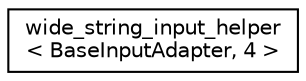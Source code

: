 digraph "Graphical Class Hierarchy"
{
 // LATEX_PDF_SIZE
  edge [fontname="Helvetica",fontsize="10",labelfontname="Helvetica",labelfontsize="10"];
  node [fontname="Helvetica",fontsize="10",shape=record];
  rankdir="LR";
  Node0 [label="wide_string_input_helper\l\< BaseInputAdapter, 4 \>",height=0.2,width=0.4,color="black", fillcolor="white", style="filled",URL="$structdetail_1_1wide__string__input__helper_3_01BaseInputAdapter_00_014_01_4.html",tooltip=" "];
}
